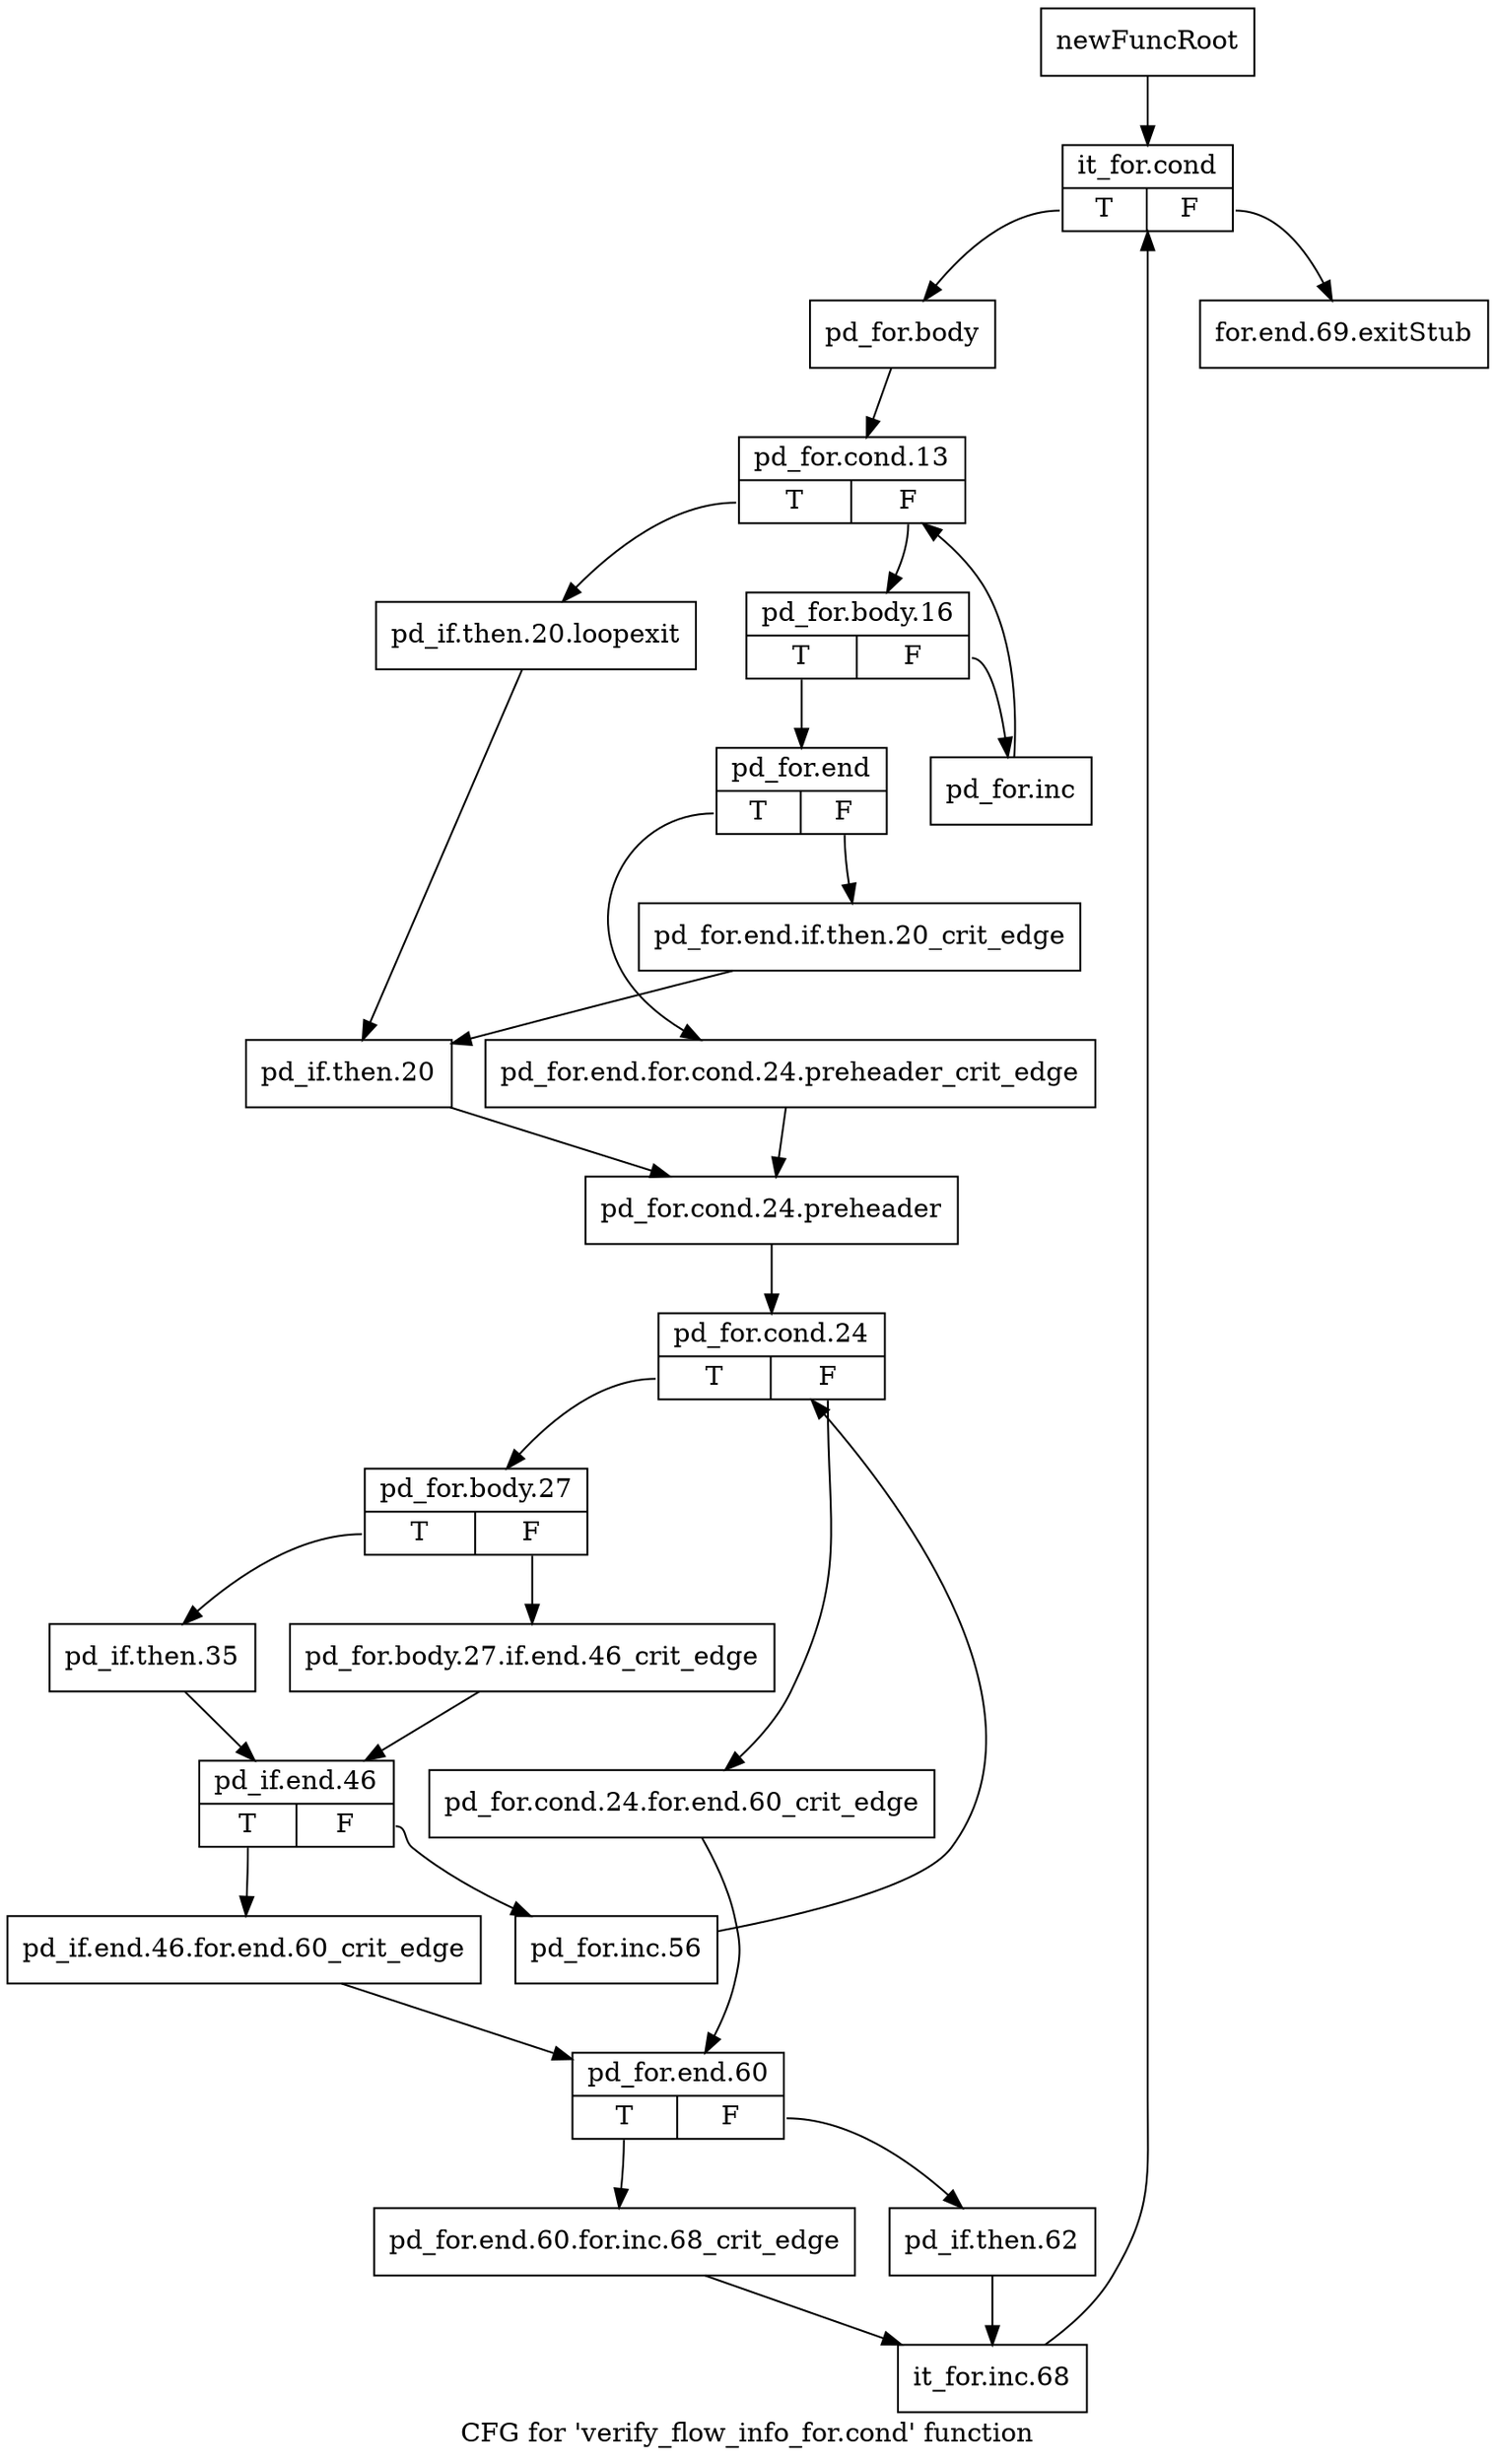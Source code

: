 digraph "CFG for 'verify_flow_info_for.cond' function" {
	label="CFG for 'verify_flow_info_for.cond' function";

	Node0xa59aea0 [shape=record,label="{newFuncRoot}"];
	Node0xa59aea0 -> Node0xa59af40;
	Node0xa59aef0 [shape=record,label="{for.end.69.exitStub}"];
	Node0xa59af40 [shape=record,label="{it_for.cond|{<s0>T|<s1>F}}"];
	Node0xa59af40:s0 -> Node0xa5b07c0;
	Node0xa59af40:s1 -> Node0xa59aef0;
	Node0xa5b07c0 [shape=record,label="{pd_for.body}"];
	Node0xa5b07c0 -> Node0xa5b0810;
	Node0xa5b0810 [shape=record,label="{pd_for.cond.13|{<s0>T|<s1>F}}"];
	Node0xa5b0810:s0 -> Node0xa5b09f0;
	Node0xa5b0810:s1 -> Node0xa5b0860;
	Node0xa5b0860 [shape=record,label="{pd_for.body.16|{<s0>T|<s1>F}}"];
	Node0xa5b0860:s0 -> Node0xa5b0900;
	Node0xa5b0860:s1 -> Node0xa5b08b0;
	Node0xa5b08b0 [shape=record,label="{pd_for.inc}"];
	Node0xa5b08b0 -> Node0xa5b0810;
	Node0xa5b0900 [shape=record,label="{pd_for.end|{<s0>T|<s1>F}}"];
	Node0xa5b0900:s0 -> Node0xa5b09a0;
	Node0xa5b0900:s1 -> Node0xa5b0950;
	Node0xa5b0950 [shape=record,label="{pd_for.end.if.then.20_crit_edge}"];
	Node0xa5b0950 -> Node0xa5b0a40;
	Node0xa5b09a0 [shape=record,label="{pd_for.end.for.cond.24.preheader_crit_edge}"];
	Node0xa5b09a0 -> Node0xa5b0a90;
	Node0xa5b09f0 [shape=record,label="{pd_if.then.20.loopexit}"];
	Node0xa5b09f0 -> Node0xa5b0a40;
	Node0xa5b0a40 [shape=record,label="{pd_if.then.20}"];
	Node0xa5b0a40 -> Node0xa5b0a90;
	Node0xa5b0a90 [shape=record,label="{pd_for.cond.24.preheader}"];
	Node0xa5b0a90 -> Node0xa5b0ae0;
	Node0xa5b0ae0 [shape=record,label="{pd_for.cond.24|{<s0>T|<s1>F}}"];
	Node0xa5b0ae0:s0 -> Node0xa5b0b80;
	Node0xa5b0ae0:s1 -> Node0xa5b0b30;
	Node0xa5b0b30 [shape=record,label="{pd_for.cond.24.for.end.60_crit_edge}"];
	Node0xa5b0b30 -> Node0xa5b0d60;
	Node0xa5b0b80 [shape=record,label="{pd_for.body.27|{<s0>T|<s1>F}}"];
	Node0xa5b0b80:s0 -> Node0xa5b0c20;
	Node0xa5b0b80:s1 -> Node0xa5b0bd0;
	Node0xa5b0bd0 [shape=record,label="{pd_for.body.27.if.end.46_crit_edge}"];
	Node0xa5b0bd0 -> Node0xa5b0c70;
	Node0xa5b0c20 [shape=record,label="{pd_if.then.35}"];
	Node0xa5b0c20 -> Node0xa5b0c70;
	Node0xa5b0c70 [shape=record,label="{pd_if.end.46|{<s0>T|<s1>F}}"];
	Node0xa5b0c70:s0 -> Node0xa5b0d10;
	Node0xa5b0c70:s1 -> Node0xa5b0cc0;
	Node0xa5b0cc0 [shape=record,label="{pd_for.inc.56}"];
	Node0xa5b0cc0 -> Node0xa5b0ae0;
	Node0xa5b0d10 [shape=record,label="{pd_if.end.46.for.end.60_crit_edge}"];
	Node0xa5b0d10 -> Node0xa5b0d60;
	Node0xa5b0d60 [shape=record,label="{pd_for.end.60|{<s0>T|<s1>F}}"];
	Node0xa5b0d60:s0 -> Node0xa5b0e00;
	Node0xa5b0d60:s1 -> Node0xa5b0db0;
	Node0xa5b0db0 [shape=record,label="{pd_if.then.62}"];
	Node0xa5b0db0 -> Node0xa5b0e50;
	Node0xa5b0e00 [shape=record,label="{pd_for.end.60.for.inc.68_crit_edge}"];
	Node0xa5b0e00 -> Node0xa5b0e50;
	Node0xa5b0e50 [shape=record,label="{it_for.inc.68}"];
	Node0xa5b0e50 -> Node0xa59af40;
}
